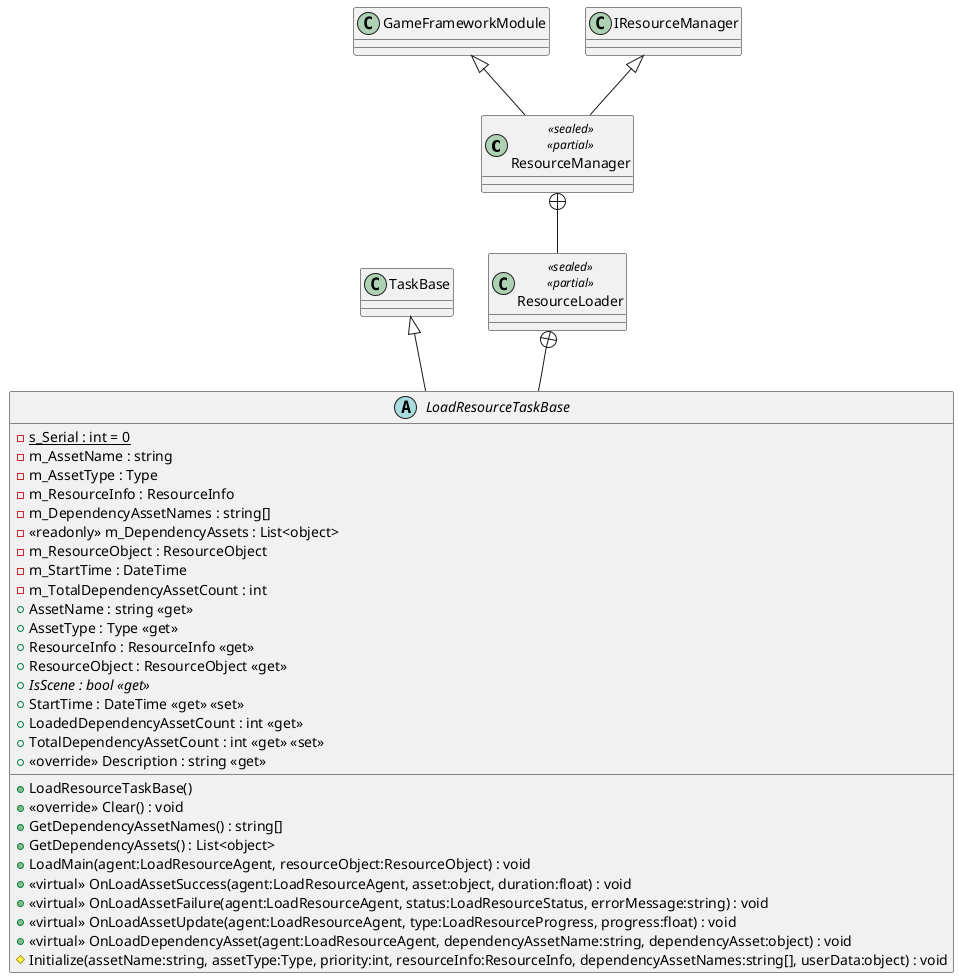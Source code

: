 @startuml
class ResourceManager <<sealed>> <<partial>> {
}
class ResourceLoader <<sealed>> <<partial>> {
}
abstract class LoadResourceTaskBase {
    - {static} s_Serial : int = 0
    - m_AssetName : string
    - m_AssetType : Type
    - m_ResourceInfo : ResourceInfo
    - m_DependencyAssetNames : string[]
    - <<readonly>> m_DependencyAssets : List<object>
    - m_ResourceObject : ResourceObject
    - m_StartTime : DateTime
    - m_TotalDependencyAssetCount : int
    + LoadResourceTaskBase()
    + AssetName : string <<get>>
    + AssetType : Type <<get>>
    + ResourceInfo : ResourceInfo <<get>>
    + ResourceObject : ResourceObject <<get>>
    + {abstract} IsScene : bool <<get>>
    + StartTime : DateTime <<get>> <<set>>
    + LoadedDependencyAssetCount : int <<get>>
    + TotalDependencyAssetCount : int <<get>> <<set>>
    + <<override>> Description : string <<get>>
    + <<override>> Clear() : void
    + GetDependencyAssetNames() : string[]
    + GetDependencyAssets() : List<object>
    + LoadMain(agent:LoadResourceAgent, resourceObject:ResourceObject) : void
    + <<virtual>> OnLoadAssetSuccess(agent:LoadResourceAgent, asset:object, duration:float) : void
    + <<virtual>> OnLoadAssetFailure(agent:LoadResourceAgent, status:LoadResourceStatus, errorMessage:string) : void
    + <<virtual>> OnLoadAssetUpdate(agent:LoadResourceAgent, type:LoadResourceProgress, progress:float) : void
    + <<virtual>> OnLoadDependencyAsset(agent:LoadResourceAgent, dependencyAssetName:string, dependencyAsset:object) : void
    # Initialize(assetName:string, assetType:Type, priority:int, resourceInfo:ResourceInfo, dependencyAssetNames:string[], userData:object) : void
}
GameFrameworkModule <|-- ResourceManager
IResourceManager <|-- ResourceManager
ResourceManager +-- ResourceLoader
ResourceLoader +-- LoadResourceTaskBase
TaskBase <|-- LoadResourceTaskBase
@enduml

